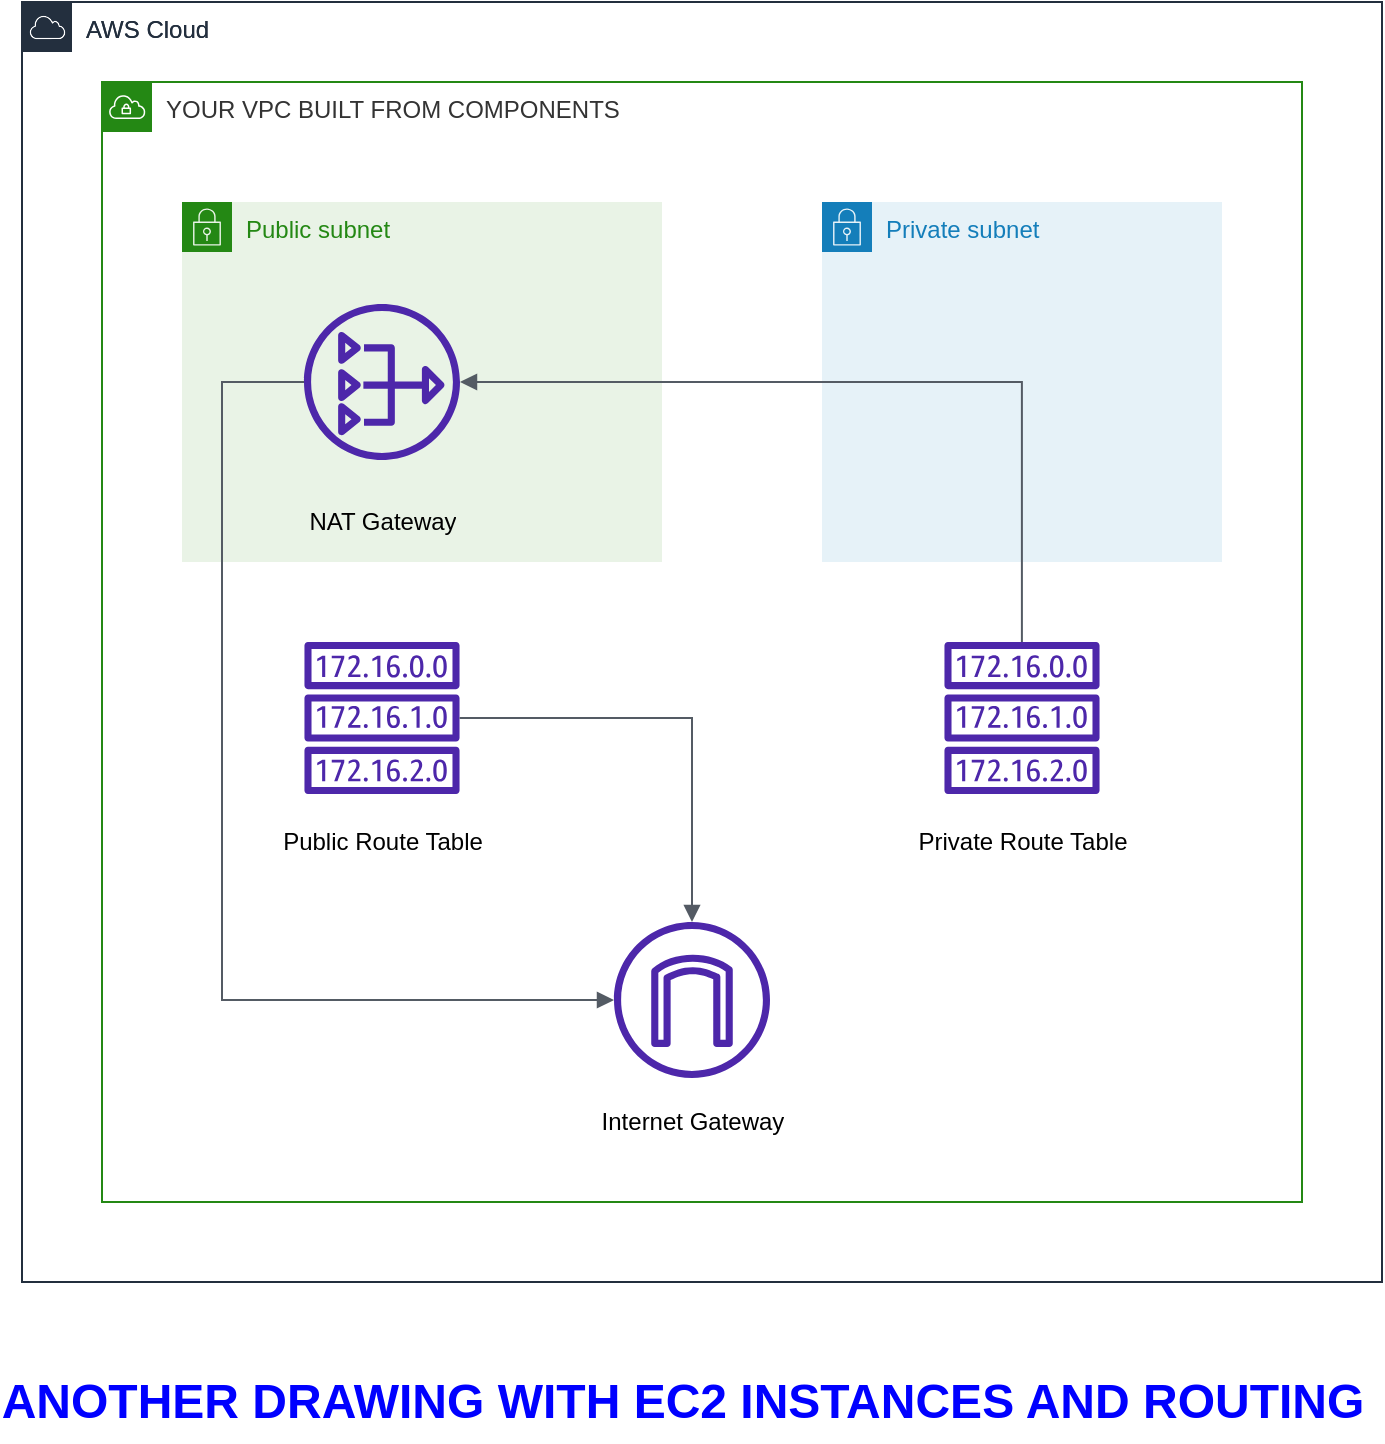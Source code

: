 <mxfile version="20.0.1" type="github">
  <diagram id="Qfw5KqlO8cd22jr_XHpM" name="Page-1">
    <mxGraphModel dx="1716" dy="783" grid="1" gridSize="10" guides="1" tooltips="1" connect="1" arrows="1" fold="1" page="1" pageScale="1" pageWidth="850" pageHeight="1100" math="0" shadow="0">
      <root>
        <mxCell id="0" />
        <mxCell id="1" parent="0" />
        <mxCell id="nmVyjJnILzeaegPNqzHL-2" value="AWS Cloud" style="points=[[0,0],[0.25,0],[0.5,0],[0.75,0],[1,0],[1,0.25],[1,0.5],[1,0.75],[1,1],[0.75,1],[0.5,1],[0.25,1],[0,1],[0,0.75],[0,0.5],[0,0.25]];outlineConnect=0;gradientColor=none;html=1;whiteSpace=wrap;fontSize=12;fontStyle=0;container=1;pointerEvents=0;collapsible=0;recursiveResize=0;shape=mxgraph.aws4.group;grIcon=mxgraph.aws4.group_aws_cloud;strokeColor=#232F3E;fillColor=none;verticalAlign=top;align=left;spacingLeft=30;fontColor=#232F3E;dashed=0;" parent="1" vertex="1">
          <mxGeometry x="40" y="40" width="680" height="640" as="geometry" />
        </mxCell>
        <mxCell id="nmVyjJnILzeaegPNqzHL-7" value="YOUR VPC BUILT FROM COMPONENTS" style="points=[[0,0],[0.25,0],[0.5,0],[0.75,0],[1,0],[1,0.25],[1,0.5],[1,0.75],[1,1],[0.75,1],[0.5,1],[0.25,1],[0,1],[0,0.75],[0,0.5],[0,0.25]];outlineConnect=0;gradientColor=none;html=1;whiteSpace=wrap;fontSize=12;fontStyle=0;container=1;pointerEvents=0;collapsible=0;recursiveResize=0;shape=mxgraph.aws4.group;grIcon=mxgraph.aws4.group_vpc;strokeColor=#248814;fillColor=none;verticalAlign=top;align=left;spacingLeft=30;fontColor=#333333;dashed=0;" parent="nmVyjJnILzeaegPNqzHL-2" vertex="1">
          <mxGeometry x="40" y="40" width="600" height="560" as="geometry" />
        </mxCell>
        <mxCell id="Y3sowy7IP2VFvMppziy5-3" value="AWS Cloud" style="points=[[0,0],[0.25,0],[0.5,0],[0.75,0],[1,0],[1,0.25],[1,0.5],[1,0.75],[1,1],[0.75,1],[0.5,1],[0.25,1],[0,1],[0,0.75],[0,0.5],[0,0.25]];outlineConnect=0;gradientColor=none;html=1;whiteSpace=wrap;fontSize=12;fontStyle=0;container=1;pointerEvents=0;collapsible=0;recursiveResize=0;shape=mxgraph.aws4.group;grIcon=mxgraph.aws4.group_aws_cloud;strokeColor=#232F3E;fillColor=none;verticalAlign=top;align=left;spacingLeft=30;fontColor=#232F3E;dashed=0;" vertex="1" parent="nmVyjJnILzeaegPNqzHL-2">
          <mxGeometry width="680" height="640" as="geometry" />
        </mxCell>
        <UserObject label="Internet Gateway" placeholders="1" name="Variable" id="nmVyjJnILzeaegPNqzHL-14">
          <mxCell style="text;html=1;strokeColor=none;fillColor=none;align=center;verticalAlign=middle;whiteSpace=wrap;overflow=hidden;" parent="Y3sowy7IP2VFvMppziy5-3" vertex="1">
            <mxGeometry x="274.5" y="550" width="121" height="20" as="geometry" />
          </mxCell>
        </UserObject>
        <mxCell id="nmVyjJnILzeaegPNqzHL-8" value="Public subnet" style="points=[[0,0],[0.25,0],[0.5,0],[0.75,0],[1,0],[1,0.25],[1,0.5],[1,0.75],[1,1],[0.75,1],[0.5,1],[0.25,1],[0,1],[0,0.75],[0,0.5],[0,0.25]];outlineConnect=0;gradientColor=none;html=1;whiteSpace=wrap;fontSize=12;fontStyle=0;container=1;pointerEvents=0;collapsible=0;recursiveResize=0;shape=mxgraph.aws4.group;grIcon=mxgraph.aws4.group_security_group;grStroke=0;strokeColor=#248814;fillColor=#E9F3E6;verticalAlign=top;align=left;spacingLeft=30;fontColor=#248814;dashed=0;" parent="Y3sowy7IP2VFvMppziy5-3" vertex="1">
          <mxGeometry x="80" y="100" width="240" height="180" as="geometry" />
        </mxCell>
        <UserObject label="NAT Gateway" placeholders="1" name="Variable" id="nmVyjJnILzeaegPNqzHL-16">
          <mxCell style="text;html=1;strokeColor=none;fillColor=none;align=center;verticalAlign=middle;whiteSpace=wrap;overflow=hidden;" parent="nmVyjJnILzeaegPNqzHL-8" vertex="1">
            <mxGeometry x="39.5" y="150" width="121" height="20" as="geometry" />
          </mxCell>
        </UserObject>
        <mxCell id="nmVyjJnILzeaegPNqzHL-9" value="Private subnet" style="points=[[0,0],[0.25,0],[0.5,0],[0.75,0],[1,0],[1,0.25],[1,0.5],[1,0.75],[1,1],[0.75,1],[0.5,1],[0.25,1],[0,1],[0,0.75],[0,0.5],[0,0.25]];outlineConnect=0;gradientColor=none;html=1;whiteSpace=wrap;fontSize=12;fontStyle=0;container=1;pointerEvents=0;collapsible=0;recursiveResize=0;shape=mxgraph.aws4.group;grIcon=mxgraph.aws4.group_security_group;grStroke=0;strokeColor=#147EBA;fillColor=#E6F2F8;verticalAlign=top;align=left;spacingLeft=30;fontColor=#147EBA;dashed=0;" parent="Y3sowy7IP2VFvMppziy5-3" vertex="1">
          <mxGeometry x="400" y="100" width="200" height="180" as="geometry" />
        </mxCell>
        <mxCell id="nmVyjJnILzeaegPNqzHL-4" value="" style="sketch=0;outlineConnect=0;fontColor=#232F3E;gradientColor=none;fillColor=#4D27AA;strokeColor=none;dashed=0;verticalLabelPosition=bottom;verticalAlign=top;align=center;html=1;fontSize=12;fontStyle=0;aspect=fixed;pointerEvents=1;shape=mxgraph.aws4.route_table;" parent="Y3sowy7IP2VFvMppziy5-3" vertex="1">
          <mxGeometry x="461" y="320" width="78" height="76" as="geometry" />
        </mxCell>
        <mxCell id="nmVyjJnILzeaegPNqzHL-3" value="" style="sketch=0;outlineConnect=0;fontColor=#232F3E;gradientColor=none;fillColor=#4D27AA;strokeColor=none;dashed=0;verticalLabelPosition=bottom;verticalAlign=top;align=center;html=1;fontSize=12;fontStyle=0;aspect=fixed;pointerEvents=1;shape=mxgraph.aws4.route_table;" parent="Y3sowy7IP2VFvMppziy5-3" vertex="1">
          <mxGeometry x="141" y="320" width="78" height="76" as="geometry" />
        </mxCell>
        <mxCell id="nmVyjJnILzeaegPNqzHL-5" value="" style="sketch=0;outlineConnect=0;fontColor=#232F3E;gradientColor=none;fillColor=#4D27AA;strokeColor=none;dashed=0;verticalLabelPosition=bottom;verticalAlign=top;align=center;html=1;fontSize=12;fontStyle=0;aspect=fixed;pointerEvents=1;shape=mxgraph.aws4.internet_gateway;" parent="Y3sowy7IP2VFvMppziy5-3" vertex="1">
          <mxGeometry x="296" y="460" width="78" height="78" as="geometry" />
        </mxCell>
        <UserObject label="Public Route Table" placeholders="1" name="Variable" id="nmVyjJnILzeaegPNqzHL-12">
          <mxCell style="text;html=1;strokeColor=none;fillColor=none;align=center;verticalAlign=middle;whiteSpace=wrap;overflow=hidden;" parent="Y3sowy7IP2VFvMppziy5-3" vertex="1">
            <mxGeometry x="119.5" y="410" width="121" height="20" as="geometry" />
          </mxCell>
        </UserObject>
        <UserObject label="Private Route Table" placeholders="1" name="Variable" id="nmVyjJnILzeaegPNqzHL-13">
          <mxCell style="text;html=1;strokeColor=none;fillColor=none;align=center;verticalAlign=middle;whiteSpace=wrap;overflow=hidden;" parent="Y3sowy7IP2VFvMppziy5-3" vertex="1">
            <mxGeometry x="439.5" y="410" width="121" height="20" as="geometry" />
          </mxCell>
        </UserObject>
        <mxCell id="nmVyjJnILzeaegPNqzHL-19" value="" style="edgeStyle=orthogonalEdgeStyle;html=1;endArrow=block;elbow=vertical;startArrow=none;endFill=1;strokeColor=#545B64;rounded=0;" parent="Y3sowy7IP2VFvMppziy5-3" source="nmVyjJnILzeaegPNqzHL-3" edge="1" target="nmVyjJnILzeaegPNqzHL-5">
          <mxGeometry width="100" relative="1" as="geometry">
            <mxPoint x="210" y="357.71" as="sourcePoint" />
            <mxPoint x="310" y="357.71" as="targetPoint" />
          </mxGeometry>
        </mxCell>
        <mxCell id="nmVyjJnILzeaegPNqzHL-6" value="" style="sketch=0;outlineConnect=0;fontColor=#232F3E;gradientColor=none;fillColor=#4D27AA;strokeColor=none;dashed=0;verticalLabelPosition=bottom;verticalAlign=top;align=center;html=1;fontSize=12;fontStyle=0;aspect=fixed;pointerEvents=1;shape=mxgraph.aws4.nat_gateway;" parent="Y3sowy7IP2VFvMppziy5-3" vertex="1">
          <mxGeometry x="141" y="151" width="78" height="78" as="geometry" />
        </mxCell>
        <mxCell id="nmVyjJnILzeaegPNqzHL-17" value="" style="edgeStyle=orthogonalEdgeStyle;html=1;endArrow=none;elbow=vertical;startArrow=block;startFill=1;strokeColor=#545B64;rounded=0;" parent="Y3sowy7IP2VFvMppziy5-3" source="nmVyjJnILzeaegPNqzHL-6" target="nmVyjJnILzeaegPNqzHL-4" edge="1">
          <mxGeometry width="100" relative="1" as="geometry">
            <mxPoint x="300" y="179.76" as="sourcePoint" />
            <mxPoint x="320" y="180" as="targetPoint" />
          </mxGeometry>
        </mxCell>
        <mxCell id="nmVyjJnILzeaegPNqzHL-20" value="" style="edgeStyle=orthogonalEdgeStyle;html=1;endArrow=none;elbow=vertical;startArrow=block;startFill=1;strokeColor=#545B64;rounded=0;" parent="Y3sowy7IP2VFvMppziy5-3" source="nmVyjJnILzeaegPNqzHL-5" target="nmVyjJnILzeaegPNqzHL-6" edge="1">
          <mxGeometry width="100" relative="1" as="geometry">
            <mxPoint x="41" y="357.5" as="sourcePoint" />
            <mxPoint x="141" y="357.5" as="targetPoint" />
            <Array as="points">
              <mxPoint x="100" y="499" />
              <mxPoint x="100" y="190" />
            </Array>
          </mxGeometry>
        </mxCell>
        <mxCell id="Y3sowy7IP2VFvMppziy5-9" value="ANOTHER DRAWING WITH EC2 INSTANCES AND ROUTING" style="text;strokeColor=none;fillColor=none;html=1;fontSize=24;fontStyle=1;verticalAlign=middle;align=center;fontColor=#0000FF;" vertex="1" parent="1">
          <mxGeometry x="320" y="720" width="100" height="40" as="geometry" />
        </mxCell>
      </root>
    </mxGraphModel>
  </diagram>
</mxfile>
